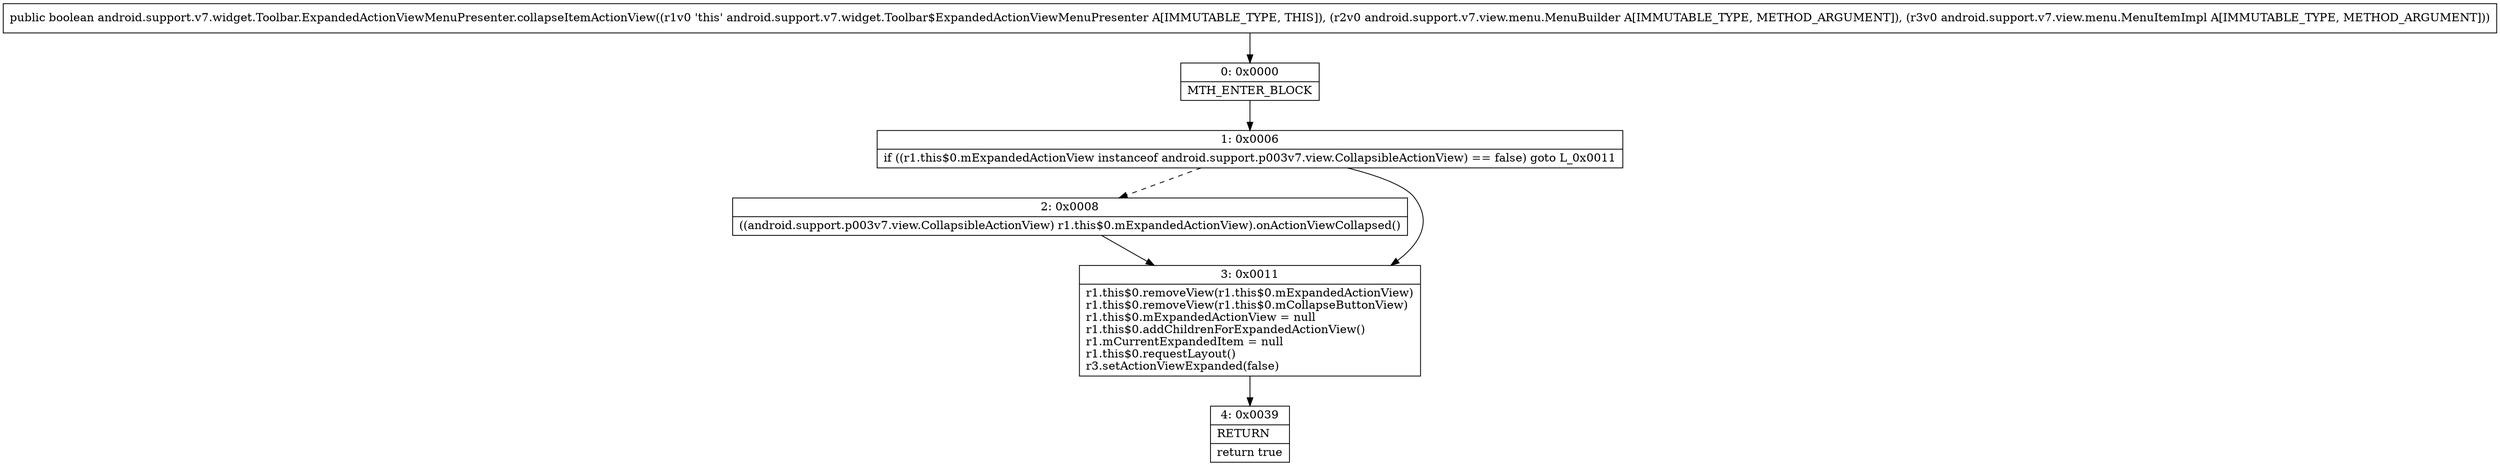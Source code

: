 digraph "CFG forandroid.support.v7.widget.Toolbar.ExpandedActionViewMenuPresenter.collapseItemActionView(Landroid\/support\/v7\/view\/menu\/MenuBuilder;Landroid\/support\/v7\/view\/menu\/MenuItemImpl;)Z" {
Node_0 [shape=record,label="{0\:\ 0x0000|MTH_ENTER_BLOCK\l}"];
Node_1 [shape=record,label="{1\:\ 0x0006|if ((r1.this$0.mExpandedActionView instanceof android.support.p003v7.view.CollapsibleActionView) == false) goto L_0x0011\l}"];
Node_2 [shape=record,label="{2\:\ 0x0008|((android.support.p003v7.view.CollapsibleActionView) r1.this$0.mExpandedActionView).onActionViewCollapsed()\l}"];
Node_3 [shape=record,label="{3\:\ 0x0011|r1.this$0.removeView(r1.this$0.mExpandedActionView)\lr1.this$0.removeView(r1.this$0.mCollapseButtonView)\lr1.this$0.mExpandedActionView = null\lr1.this$0.addChildrenForExpandedActionView()\lr1.mCurrentExpandedItem = null\lr1.this$0.requestLayout()\lr3.setActionViewExpanded(false)\l}"];
Node_4 [shape=record,label="{4\:\ 0x0039|RETURN\l|return true\l}"];
MethodNode[shape=record,label="{public boolean android.support.v7.widget.Toolbar.ExpandedActionViewMenuPresenter.collapseItemActionView((r1v0 'this' android.support.v7.widget.Toolbar$ExpandedActionViewMenuPresenter A[IMMUTABLE_TYPE, THIS]), (r2v0 android.support.v7.view.menu.MenuBuilder A[IMMUTABLE_TYPE, METHOD_ARGUMENT]), (r3v0 android.support.v7.view.menu.MenuItemImpl A[IMMUTABLE_TYPE, METHOD_ARGUMENT])) }"];
MethodNode -> Node_0;
Node_0 -> Node_1;
Node_1 -> Node_2[style=dashed];
Node_1 -> Node_3;
Node_2 -> Node_3;
Node_3 -> Node_4;
}

